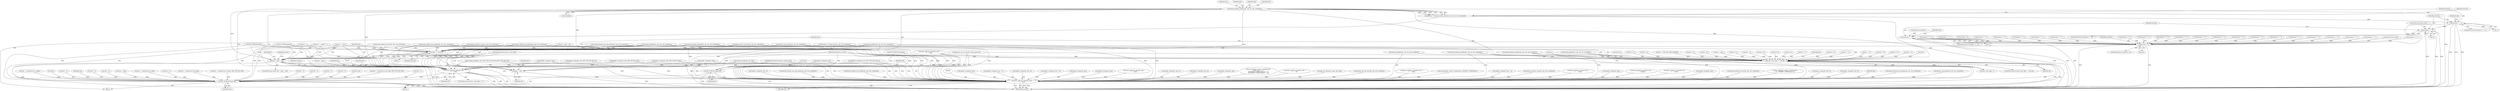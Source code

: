digraph "0_tcpdump_d10a0f980fe8f9407ab1ffbd612641433ebe175e@pointer" {
"1001222" [label="(Call,decode_labeled_prefix4(ndo, tptr, len, buf, sizeof(buf)))"];
"1001167" [label="(Call,tptr < pptr + len)"];
"1001615" [label="(Call,print_unknown_data(ndo, tptr, \"\n\t    \", tlen))"];
"1001597" [label="(Call,ND_TCHECK2(*tptr,tlen))"];
"1002909" [label="(Call,print_unknown_data(ndo, pptr, \"\n\t    \", len))"];
"1001169" [label="(Call,pptr + len)"];
"1001220" [label="(Call,advance = decode_labeled_prefix4(ndo, tptr, len, buf, sizeof(buf)))"];
"1001230" [label="(Call,advance == -1)"];
"1001240" [label="(Call,advance == -2)"];
"1001247" [label="(Call,advance == -3)"];
"1001630" [label="(Call,advance < 0)"];
"1001634" [label="(Call,tptr += advance)"];
"1002897" [label="(Call,ndo->ndo_vflag > 1 && len)"];
"1002905" [label="(Call,ND_TCHECK2(*pptr,len))"];
"1000129" [label="(MethodParameterIn,u_int len)"];
"1000376" [label="(Call,len != 8)"];
"1001153" [label="(Call,tptr += tptr[0] + 1)"];
"1000770" [label="(Call,tlen -= sizeof(struct in_addr))"];
"1001114" [label="(Call,ND_TCHECK(tptr[0]))"];
"1001229" [label="(ControlStructure,if (advance == -1))"];
"1001617" [label="(Identifier,tptr)"];
"1000362" [label="(Call,len != 0)"];
"1001251" [label="(ControlStructure,break;)"];
"1001415" [label="(Call,advance == -3)"];
"1000955" [label="(Call,ipaddr_string(ndo, tptr))"];
"1001240" [label="(Call,advance == -2)"];
"1000598" [label="(Call,ipaddr_string(ndo, tptr))"];
"1001583" [label="(Call,advance == -2)"];
"1001170" [label="(Identifier,pptr)"];
"1000128" [label="(MethodParameterIn,const u_char *pptr)"];
"1001141" [label="(Call,ND_TCHECK(tptr[0]))"];
"1000338" [label="(Call,len != 4)"];
"1001068" [label="(Call,tlen = 0)"];
"1000463" [label="(Call,ipaddr_string(ndo, tptr + 4))"];
"1000864" [label="(Call,tlen -= sizeof(struct in6_addr))"];
"1002905" [label="(Call,ND_TCHECK2(*pptr,len))"];
"1000190" [label="(Call,!len)"];
"1001225" [label="(Identifier,len)"];
"1001018" [label="(Call,isonsap_string(ndo, tptr+BGP_VPN_RD_LEN,tlen-BGP_VPN_RD_LEN))"];
"1000820" [label="(Call,tlen -= (sizeof(struct in_addr)+BGP_VPN_RD_LEN))"];
"1002516" [label="(Call,ipaddr_string(ndo, tptr))"];
"1002908" [label="(Identifier,len)"];
"1001597" [label="(Call,ND_TCHECK2(*tptr,tlen))"];
"1001609" [label="(ControlStructure,if (ndo->ndo_vflag <= 1))"];
"1001930" [label="(Call,decode_labeled_vpn_l2(ndo, tptr, buf, sizeof(buf)))"];
"1001279" [label="(Call,advance == -2)"];
"1002890" [label="(Call,print_unknown_data(ndo, pptr, \"\n\t    \", len))"];
"1002219" [label="(Call,ipaddr_string(ndo, tptr+2))"];
"1001226" [label="(Identifier,buf)"];
"1001398" [label="(Call,advance == -1)"];
"1002136" [label="(Call,len % 8)"];
"1002898" [label="(Call,ndo->ndo_vflag > 1)"];
"1000142" [label="(Call,tptr = pptr)"];
"1002910" [label="(Identifier,ndo)"];
"1002904" [label="(Block,)"];
"1001615" [label="(Call,print_unknown_data(ndo, tptr, \"\n\t    \", tlen))"];
"1001430" [label="(Call,decode_labeled_prefix6(ndo, tptr, len, buf, sizeof(buf)))"];
"1002897" [label="(Call,ndo->ndo_vflag > 1 && len)"];
"1001519" [label="(Call,advance == -2)"];
"1001502" [label="(Call,decode_labeled_vpn_l2(ndo, tptr, buf, sizeof(buf)))"];
"1001241" [label="(Identifier,advance)"];
"1002203" [label="(Call,ipaddr_string(ndo, tptr+4))"];
"1002911" [label="(Identifier,pptr)"];
"1001236" [label="(Identifier,ndo)"];
"1001534" [label="(Call,decode_clnp_prefix(ndo, tptr, buf, sizeof(buf)))"];
"1001632" [label="(Literal,0)"];
"1001786" [label="(Call,decode_labeled_vpn_prefix4(ndo, tptr, buf, sizeof(buf)))"];
"1001207" [label="(Call,advance == -3)"];
"1001746" [label="(Call,decode_labeled_prefix4(ndo, tptr, len, buf, sizeof(buf)))"];
"1000845" [label="(Call,tlen = 0)"];
"1001634" [label="(Call,tptr += advance)"];
"1000939" [label="(Call,tlen = 0)"];
"1001311" [label="(Call,advance == -2)"];
"1001231" [label="(Identifier,advance)"];
"1001629" [label="(ControlStructure,if (advance < 0))"];
"1000373" [label="(Call,len != 6)"];
"1001230" [label="(Call,advance == -1)"];
"1002913" [label="(Identifier,len)"];
"1001227" [label="(Call,sizeof(buf))"];
"1001343" [label="(Call,advance == -2)"];
"1000200" [label="(Call,bgp_attr_get_as_size(ndo, atype, pptr, len))"];
"1001255" [label="(Identifier,ndo)"];
"1000126" [label="(MethodParameterIn,netdissect_options *ndo)"];
"1002896" [label="(ControlStructure,if (ndo->ndo_vflag > 1 && len))"];
"1001637" [label="(JumpTarget,done:)"];
"1001962" [label="(Call,decode_clnp_prefix(ndo, tptr, buf, sizeof(buf)))"];
"1000861" [label="(Call,ip6addr_string(ndo, tptr))"];
"1001294" [label="(Call,decode_rt_routing_info(ndo, tptr, buf, sizeof(buf)))"];
"1002237" [label="(Call,as_printf(ndo, astostr, sizeof(astostr),\n\t\t\t    EXTRACT_32BITS(tptr+2)))"];
"1002834" [label="(Call,len > 0)"];
"1001680" [label="(Call,len == BGP_MP_NLRI_MINSIZE)"];
"1002298" [label="(Call,ipaddr_string(ndo, tptr+2))"];
"1001994" [label="(Call,decode_labeled_vpn_clnp_prefix(ndo, tptr, buf, sizeof(buf)))"];
"1000312" [label="(Call,len != 4)"];
"1001247" [label="(Call,advance == -3)"];
"1000999" [label="(Call,tlen = 0)"];
"1002919" [label="(MethodReturn,RET)"];
"1000718" [label="(Call,tlen > 0)"];
"1001301" [label="(Call,advance == -1)"];
"1002903" [label="(Identifier,len)"];
"1001223" [label="(Identifier,ndo)"];
"1001455" [label="(Call,advance == -3)"];
"1001509" [label="(Call,advance == -1)"];
"1001390" [label="(Call,decode_prefix6(ndo, tptr, len, buf, sizeof(buf)))"];
"1000145" [label="(Call,tlen=len)"];
"1001038" [label="(Call,ipaddr_string(ndo, tptr+BGP_VPN_RD_LEN+4))"];
"1000815" [label="(Call,ipaddr_string(ndo, tptr+BGP_VPN_RD_LEN))"];
"1001898" [label="(Call,decode_labeled_vpn_prefix6(ndo, tptr, buf, sizeof(buf)))"];
"1001333" [label="(Call,advance == -1)"];
"1001633" [label="(ControlStructure,break;)"];
"1001190" [label="(Call,advance == -1)"];
"1002673" [label="(Call,len -=4)"];
"1002915" [label="(Literal,1)"];
"1000767" [label="(Call,ipaddr_string(ndo, tptr))"];
"1001262" [label="(Call,decode_labeled_vpn_prefix4(ndo, tptr, buf, sizeof(buf)))"];
"1000914" [label="(Call,tlen -= (sizeof(struct in6_addr)+BGP_VPN_RD_LEN))"];
"1001566" [label="(Call,decode_labeled_vpn_clnp_prefix(ndo, tptr, buf, sizeof(buf)))"];
"1000793" [label="(Call,tlen = 0)"];
"1002810" [label="(Call,len -= alen)"];
"1001621" [label="(Identifier,advance)"];
"1002912" [label="(Literal,\"\n\t    \")"];
"1001172" [label="(Block,)"];
"1002499" [label="(Call,ipaddr_string(ndo, tptr))"];
"1000408" [label="(Call,ipaddr_string(ndo, tptr + 2))"];
"1001171" [label="(Identifier,len)"];
"1001168" [label="(Identifier,tptr)"];
"1001220" [label="(Call,advance = decode_labeled_prefix4(ndo, tptr, len, buf, sizeof(buf)))"];
"1002482" [label="(Call,ipaddr_string(ndo, tptr+4))"];
"1000428" [label="(Call,ipaddr_string(ndo, tptr + 4))"];
"1000180" [label="(Call,len % 2)"];
"1001551" [label="(Call,advance == -2)"];
"1001244" [label="(ControlStructure,goto trunc;)"];
"1001169" [label="(Call,pptr + len)"];
"1001111" [label="(Call,tptr += tlen)"];
"1002874" [label="(Call,ND_TCHECK2(*pptr,len))"];
"1001269" [label="(Call,advance == -1)"];
"1001620" [label="(Call,advance = 0)"];
"1000331" [label="(Call,ipaddr_string(ndo, tptr))"];
"1001573" [label="(Call,advance == -1)"];
"1000548" [label="(Call,len != 4)"];
"1002536" [label="(Call,ipaddr_string(ndo, tptr))"];
"1001176" [label="(Identifier,af)"];
"1001246" [label="(ControlStructure,if (advance == -3))"];
"1001616" [label="(Identifier,ndo)"];
"1001166" [label="(ControlStructure,while (tptr < pptr + len))"];
"1002820" [label="(Call,len % 12)"];
"1001358" [label="(Call,decode_mdt_vpn_nlri(ndo, tptr, buf, sizeof(buf)))"];
"1000682" [label="(Call,print_unknown_data(ndo, tptr, \"\n\t    \", tlen))"];
"1001438" [label="(Call,advance == -1)"];
"1001600" [label="(Identifier,tlen)"];
"1001232" [label="(Call,-1)"];
"1000958" [label="(Call,tlen -= (sizeof(struct in_addr)))"];
"1001058" [label="(Call,ip6addr_string(ndo, tptr+BGP_VPN_RD_LEN+3))"];
"1002284" [label="(Call,ipaddr_string(ndo, tptr+2))"];
"1000471" [label="(Call,len % 4)"];
"1002906" [label="(Call,*pptr)"];
"1001598" [label="(Call,*tptr)"];
"1001123" [label="(Call,tptr++)"];
"1001224" [label="(Identifier,tptr)"];
"1002461" [label="(Call,ipaddr_string(ndo, tptr+4))"];
"1000573" [label="(Call,len % 4)"];
"1000567" [label="(Call,ipaddr_string(ndo, tptr))"];
"1000258" [label="(Call,as_printf(ndo, astostr, sizeof(astostr),\n\t\t\t\tas_size == 2 ?\n\t\t\t\tEXTRACT_16BITS(&tptr[2 + i]) :\n\t\t\t\tEXTRACT_32BITS(&tptr[2 + i])))"];
"1001630" [label="(Call,advance < 0)"];
"1001487" [label="(Call,advance == -2)"];
"1001636" [label="(Identifier,advance)"];
"1002378" [label="(Call,print_unknown_data(ndo, tptr, \"\n\t      \", 8))"];
"1001179" [label="(Block,)"];
"1002800" [label="(Call,bgp_attr_print(ndo, atype, tptr, alen))"];
"1000153" [label="(Call,len != 1)"];
"1000887" [label="(Call,tlen = 0)"];
"1002026" [label="(Call,decode_mdt_vpn_nlri(ndo, tptr, buf, sizeof(buf)))"];
"1001603" [label="(Identifier,ndo)"];
"1000909" [label="(Call,ip6addr_string(ndo, tptr+BGP_VPN_RD_LEN))"];
"1002109" [label="(Call,print_unknown_data(ndo, tptr-3, \"\n\t    \", tlen))"];
"1001242" [label="(Call,-2)"];
"1002907" [label="(Identifier,pptr)"];
"1002663" [label="(Call,as_printf(ndo, astostr, sizeof(astostr), EXTRACT_32BITS(tptr)))"];
"1001222" [label="(Call,decode_labeled_prefix4(ndo, tptr, len, buf, sizeof(buf)))"];
"1000977" [label="(Call,isonsap_string(ndo, tptr, tlen))"];
"1001706" [label="(Call,decode_prefix4(ndo, tptr, len, buf, sizeof(buf)))"];
"1001619" [label="(Identifier,tlen)"];
"1001477" [label="(Call,advance == -1)"];
"1001541" [label="(Call,advance == -1)"];
"1001631" [label="(Identifier,advance)"];
"1001375" [label="(Call,advance == -2)"];
"1001623" [label="(Call,tptr = pptr + len)"];
"1000436" [label="(Call,len != 8)"];
"1001326" [label="(Call,decode_multicast_vpn(ndo, tptr, buf, sizeof(buf)))"];
"1000391" [label="(Call,len == 6)"];
"1002817" [label="(Call,len == 0)"];
"1000751" [label="(Call,tlen = 0)"];
"1002058" [label="(Call,decode_multicast_vpn(ndo, tptr, buf, sizeof(buf)))"];
"1002552" [label="(Call,print_unknown_data(ndo, tptr, \"\n\t      \", tlen))"];
"1001818" [label="(Call,decode_prefix6(ndo, tptr, len, buf, sizeof(buf)))"];
"1001182" [label="(Call,decode_prefix4(ndo, tptr, len, buf, sizeof(buf)))"];
"1002635" [label="(Call,print_unknown_data(ndo, tptr,\"\n\t      \", length))"];
"1000984" [label="(Call,tlen = 0)"];
"1001092" [label="(Call,print_unknown_data(ndo, tptr, \"\n\t    \", tlen))"];
"1001167" [label="(Call,tptr < pptr + len)"];
"1001249" [label="(Call,-3)"];
"1001635" [label="(Identifier,tptr)"];
"1001365" [label="(Call,advance == -1)"];
"1001221" [label="(Identifier,advance)"];
"1000701" [label="(Call,tlen = nhlen)"];
"1001239" [label="(ControlStructure,if (advance == -2))"];
"1001858" [label="(Call,decode_labeled_prefix6(ndo, tptr, len, buf, sizeof(buf)))"];
"1001618" [label="(Literal,\"\n\t    \")"];
"1001248" [label="(Identifier,advance)"];
"1002909" [label="(Call,print_unknown_data(ndo, pptr, \"\n\t    \", len))"];
"1001470" [label="(Call,decode_labeled_vpn_prefix6(ndo, tptr, buf, sizeof(buf)))"];
"1001222" -> "1001220"  [label="AST: "];
"1001222" -> "1001227"  [label="CFG: "];
"1001223" -> "1001222"  [label="AST: "];
"1001224" -> "1001222"  [label="AST: "];
"1001225" -> "1001222"  [label="AST: "];
"1001226" -> "1001222"  [label="AST: "];
"1001227" -> "1001222"  [label="AST: "];
"1001220" -> "1001222"  [label="CFG: "];
"1001222" -> "1002919"  [label="DDG: "];
"1001222" -> "1002919"  [label="DDG: "];
"1001222" -> "1002919"  [label="DDG: "];
"1001222" -> "1002919"  [label="DDG: "];
"1001222" -> "1001167"  [label="DDG: "];
"1001222" -> "1001169"  [label="DDG: "];
"1001222" -> "1001220"  [label="DDG: "];
"1001222" -> "1001220"  [label="DDG: "];
"1001222" -> "1001220"  [label="DDG: "];
"1001222" -> "1001220"  [label="DDG: "];
"1001222" -> "1001615"  [label="DDG: "];
"1001222" -> "1001634"  [label="DDG: "];
"1001222" -> "1002897"  [label="DDG: "];
"1001222" -> "1002909"  [label="DDG: "];
"1001167" -> "1001166"  [label="AST: "];
"1001167" -> "1001169"  [label="CFG: "];
"1001168" -> "1001167"  [label="AST: "];
"1001169" -> "1001167"  [label="AST: "];
"1001176" -> "1001167"  [label="CFG: "];
"1001637" -> "1001167"  [label="CFG: "];
"1001167" -> "1002919"  [label="DDG: "];
"1001167" -> "1002919"  [label="DDG: "];
"1001167" -> "1002919"  [label="DDG: "];
"1001123" -> "1001167"  [label="DDG: "];
"1001153" -> "1001167"  [label="DDG: "];
"1001634" -> "1001167"  [label="DDG: "];
"1001141" -> "1001167"  [label="DDG: "];
"1001114" -> "1001167"  [label="DDG: "];
"1001111" -> "1001167"  [label="DDG: "];
"1000128" -> "1001167"  [label="DDG: "];
"1001430" -> "1001167"  [label="DDG: "];
"1001390" -> "1001167"  [label="DDG: "];
"1001182" -> "1001167"  [label="DDG: "];
"1000129" -> "1001167"  [label="DDG: "];
"1001167" -> "1001615"  [label="DDG: "];
"1001615" -> "1001609"  [label="AST: "];
"1001615" -> "1001619"  [label="CFG: "];
"1001616" -> "1001615"  [label="AST: "];
"1001617" -> "1001615"  [label="AST: "];
"1001618" -> "1001615"  [label="AST: "];
"1001619" -> "1001615"  [label="AST: "];
"1001621" -> "1001615"  [label="CFG: "];
"1001615" -> "1002919"  [label="DDG: "];
"1001615" -> "1002919"  [label="DDG: "];
"1001615" -> "1002919"  [label="DDG: "];
"1001615" -> "1001597"  [label="DDG: "];
"1001294" -> "1001615"  [label="DDG: "];
"1000815" -> "1001615"  [label="DDG: "];
"1001534" -> "1001615"  [label="DDG: "];
"1001358" -> "1001615"  [label="DDG: "];
"1001262" -> "1001615"  [label="DDG: "];
"1001018" -> "1001615"  [label="DDG: "];
"1001470" -> "1001615"  [label="DDG: "];
"1001058" -> "1001615"  [label="DDG: "];
"1001390" -> "1001615"  [label="DDG: "];
"1000861" -> "1001615"  [label="DDG: "];
"1001566" -> "1001615"  [label="DDG: "];
"1001182" -> "1001615"  [label="DDG: "];
"1000909" -> "1001615"  [label="DDG: "];
"1001326" -> "1001615"  [label="DDG: "];
"1000977" -> "1001615"  [label="DDG: "];
"1000955" -> "1001615"  [label="DDG: "];
"1000767" -> "1001615"  [label="DDG: "];
"1001038" -> "1001615"  [label="DDG: "];
"1001430" -> "1001615"  [label="DDG: "];
"1001502" -> "1001615"  [label="DDG: "];
"1000126" -> "1001615"  [label="DDG: "];
"1000142" -> "1001615"  [label="DDG: "];
"1001123" -> "1001615"  [label="DDG: "];
"1001153" -> "1001615"  [label="DDG: "];
"1001141" -> "1001615"  [label="DDG: "];
"1001114" -> "1001615"  [label="DDG: "];
"1001111" -> "1001615"  [label="DDG: "];
"1001597" -> "1001615"  [label="DDG: "];
"1001615" -> "1002909"  [label="DDG: "];
"1001597" -> "1001179"  [label="AST: "];
"1001597" -> "1001600"  [label="CFG: "];
"1001598" -> "1001597"  [label="AST: "];
"1001600" -> "1001597"  [label="AST: "];
"1001603" -> "1001597"  [label="CFG: "];
"1001597" -> "1002919"  [label="DDG: "];
"1001597" -> "1002919"  [label="DDG: "];
"1001597" -> "1002919"  [label="DDG: "];
"1001123" -> "1001597"  [label="DDG: "];
"1001153" -> "1001597"  [label="DDG: "];
"1001141" -> "1001597"  [label="DDG: "];
"1001114" -> "1001597"  [label="DDG: "];
"1001111" -> "1001597"  [label="DDG: "];
"1000145" -> "1001597"  [label="DDG: "];
"1000864" -> "1001597"  [label="DDG: "];
"1000939" -> "1001597"  [label="DDG: "];
"1000845" -> "1001597"  [label="DDG: "];
"1000793" -> "1001597"  [label="DDG: "];
"1000701" -> "1001597"  [label="DDG: "];
"1000751" -> "1001597"  [label="DDG: "];
"1000887" -> "1001597"  [label="DDG: "];
"1000984" -> "1001597"  [label="DDG: "];
"1000820" -> "1001597"  [label="DDG: "];
"1001068" -> "1001597"  [label="DDG: "];
"1000718" -> "1001597"  [label="DDG: "];
"1000914" -> "1001597"  [label="DDG: "];
"1000958" -> "1001597"  [label="DDG: "];
"1000770" -> "1001597"  [label="DDG: "];
"1000999" -> "1001597"  [label="DDG: "];
"1002909" -> "1002904"  [label="AST: "];
"1002909" -> "1002913"  [label="CFG: "];
"1002910" -> "1002909"  [label="AST: "];
"1002911" -> "1002909"  [label="AST: "];
"1002912" -> "1002909"  [label="AST: "];
"1002913" -> "1002909"  [label="AST: "];
"1002915" -> "1002909"  [label="CFG: "];
"1002909" -> "1002919"  [label="DDG: "];
"1002909" -> "1002919"  [label="DDG: "];
"1002909" -> "1002919"  [label="DDG: "];
"1002909" -> "1002919"  [label="DDG: "];
"1000682" -> "1002909"  [label="DDG: "];
"1002058" -> "1002909"  [label="DDG: "];
"1001018" -> "1002909"  [label="DDG: "];
"1001706" -> "1002909"  [label="DDG: "];
"1002026" -> "1002909"  [label="DDG: "];
"1001470" -> "1002909"  [label="DDG: "];
"1002552" -> "1002909"  [label="DDG: "];
"1001390" -> "1002909"  [label="DDG: "];
"1000861" -> "1002909"  [label="DDG: "];
"1002890" -> "1002909"  [label="DDG: "];
"1002890" -> "1002909"  [label="DDG: "];
"1000258" -> "1002909"  [label="DDG: "];
"1001294" -> "1002909"  [label="DDG: "];
"1002461" -> "1002909"  [label="DDG: "];
"1001566" -> "1002909"  [label="DDG: "];
"1000815" -> "1002909"  [label="DDG: "];
"1001858" -> "1002909"  [label="DDG: "];
"1001818" -> "1002909"  [label="DDG: "];
"1000200" -> "1002909"  [label="DDG: "];
"1000200" -> "1002909"  [label="DDG: "];
"1000598" -> "1002909"  [label="DDG: "];
"1001746" -> "1002909"  [label="DDG: "];
"1002284" -> "1002909"  [label="DDG: "];
"1001534" -> "1002909"  [label="DDG: "];
"1002482" -> "1002909"  [label="DDG: "];
"1000567" -> "1002909"  [label="DDG: "];
"1001962" -> "1002909"  [label="DDG: "];
"1002219" -> "1002909"  [label="DDG: "];
"1000408" -> "1002909"  [label="DDG: "];
"1002663" -> "1002909"  [label="DDG: "];
"1002635" -> "1002909"  [label="DDG: "];
"1001358" -> "1002909"  [label="DDG: "];
"1001786" -> "1002909"  [label="DDG: "];
"1002203" -> "1002909"  [label="DDG: "];
"1001262" -> "1002909"  [label="DDG: "];
"1000331" -> "1002909"  [label="DDG: "];
"1002536" -> "1002909"  [label="DDG: "];
"1001898" -> "1002909"  [label="DDG: "];
"1002499" -> "1002909"  [label="DDG: "];
"1002298" -> "1002909"  [label="DDG: "];
"1001182" -> "1002909"  [label="DDG: "];
"1002378" -> "1002909"  [label="DDG: "];
"1000909" -> "1002909"  [label="DDG: "];
"1000463" -> "1002909"  [label="DDG: "];
"1002109" -> "1002909"  [label="DDG: "];
"1002516" -> "1002909"  [label="DDG: "];
"1002237" -> "1002909"  [label="DDG: "];
"1001092" -> "1002909"  [label="DDG: "];
"1002800" -> "1002909"  [label="DDG: "];
"1001930" -> "1002909"  [label="DDG: "];
"1001058" -> "1002909"  [label="DDG: "];
"1001326" -> "1002909"  [label="DDG: "];
"1000977" -> "1002909"  [label="DDG: "];
"1000955" -> "1002909"  [label="DDG: "];
"1000428" -> "1002909"  [label="DDG: "];
"1001994" -> "1002909"  [label="DDG: "];
"1000767" -> "1002909"  [label="DDG: "];
"1001038" -> "1002909"  [label="DDG: "];
"1001430" -> "1002909"  [label="DDG: "];
"1001502" -> "1002909"  [label="DDG: "];
"1000126" -> "1002909"  [label="DDG: "];
"1000128" -> "1002909"  [label="DDG: "];
"1002905" -> "1002909"  [label="DDG: "];
"1000129" -> "1002909"  [label="DDG: "];
"1001169" -> "1001171"  [label="CFG: "];
"1001170" -> "1001169"  [label="AST: "];
"1001171" -> "1001169"  [label="AST: "];
"1001169" -> "1002919"  [label="DDG: "];
"1000128" -> "1001169"  [label="DDG: "];
"1001430" -> "1001169"  [label="DDG: "];
"1001390" -> "1001169"  [label="DDG: "];
"1001182" -> "1001169"  [label="DDG: "];
"1000129" -> "1001169"  [label="DDG: "];
"1001220" -> "1001179"  [label="AST: "];
"1001221" -> "1001220"  [label="AST: "];
"1001231" -> "1001220"  [label="CFG: "];
"1001220" -> "1002919"  [label="DDG: "];
"1001220" -> "1001230"  [label="DDG: "];
"1001230" -> "1001229"  [label="AST: "];
"1001230" -> "1001232"  [label="CFG: "];
"1001231" -> "1001230"  [label="AST: "];
"1001232" -> "1001230"  [label="AST: "];
"1001236" -> "1001230"  [label="CFG: "];
"1001241" -> "1001230"  [label="CFG: "];
"1001230" -> "1002919"  [label="DDG: "];
"1001230" -> "1002919"  [label="DDG: "];
"1001230" -> "1002919"  [label="DDG: "];
"1001232" -> "1001230"  [label="DDG: "];
"1001230" -> "1001240"  [label="DDG: "];
"1001230" -> "1001630"  [label="DDG: "];
"1001240" -> "1001239"  [label="AST: "];
"1001240" -> "1001242"  [label="CFG: "];
"1001241" -> "1001240"  [label="AST: "];
"1001242" -> "1001240"  [label="AST: "];
"1001244" -> "1001240"  [label="CFG: "];
"1001248" -> "1001240"  [label="CFG: "];
"1001240" -> "1002919"  [label="DDG: "];
"1001240" -> "1002919"  [label="DDG: "];
"1001240" -> "1002919"  [label="DDG: "];
"1001242" -> "1001240"  [label="DDG: "];
"1001240" -> "1001247"  [label="DDG: "];
"1001247" -> "1001246"  [label="AST: "];
"1001247" -> "1001249"  [label="CFG: "];
"1001248" -> "1001247"  [label="AST: "];
"1001249" -> "1001247"  [label="AST: "];
"1001251" -> "1001247"  [label="CFG: "];
"1001255" -> "1001247"  [label="CFG: "];
"1001247" -> "1002919"  [label="DDG: "];
"1001247" -> "1002919"  [label="DDG: "];
"1001247" -> "1002919"  [label="DDG: "];
"1001249" -> "1001247"  [label="DDG: "];
"1001247" -> "1001630"  [label="DDG: "];
"1001630" -> "1001629"  [label="AST: "];
"1001630" -> "1001632"  [label="CFG: "];
"1001631" -> "1001630"  [label="AST: "];
"1001632" -> "1001630"  [label="AST: "];
"1001633" -> "1001630"  [label="CFG: "];
"1001635" -> "1001630"  [label="CFG: "];
"1001630" -> "1002919"  [label="DDG: "];
"1001630" -> "1002919"  [label="DDG: "];
"1001438" -> "1001630"  [label="DDG: "];
"1001279" -> "1001630"  [label="DDG: "];
"1001365" -> "1001630"  [label="DDG: "];
"1001311" -> "1001630"  [label="DDG: "];
"1001487" -> "1001630"  [label="DDG: "];
"1001269" -> "1001630"  [label="DDG: "];
"1001541" -> "1001630"  [label="DDG: "];
"1001301" -> "1001630"  [label="DDG: "];
"1001455" -> "1001630"  [label="DDG: "];
"1001583" -> "1001630"  [label="DDG: "];
"1001343" -> "1001630"  [label="DDG: "];
"1001477" -> "1001630"  [label="DDG: "];
"1001551" -> "1001630"  [label="DDG: "];
"1001519" -> "1001630"  [label="DDG: "];
"1001620" -> "1001630"  [label="DDG: "];
"1001573" -> "1001630"  [label="DDG: "];
"1001509" -> "1001630"  [label="DDG: "];
"1001207" -> "1001630"  [label="DDG: "];
"1001190" -> "1001630"  [label="DDG: "];
"1001415" -> "1001630"  [label="DDG: "];
"1001333" -> "1001630"  [label="DDG: "];
"1001375" -> "1001630"  [label="DDG: "];
"1001398" -> "1001630"  [label="DDG: "];
"1001630" -> "1001634"  [label="DDG: "];
"1001634" -> "1001172"  [label="AST: "];
"1001634" -> "1001636"  [label="CFG: "];
"1001635" -> "1001634"  [label="AST: "];
"1001636" -> "1001634"  [label="AST: "];
"1001168" -> "1001634"  [label="CFG: "];
"1001634" -> "1002919"  [label="DDG: "];
"1001294" -> "1001634"  [label="DDG: "];
"1001502" -> "1001634"  [label="DDG: "];
"1001470" -> "1001634"  [label="DDG: "];
"1001358" -> "1001634"  [label="DDG: "];
"1001390" -> "1001634"  [label="DDG: "];
"1001430" -> "1001634"  [label="DDG: "];
"1001623" -> "1001634"  [label="DDG: "];
"1001534" -> "1001634"  [label="DDG: "];
"1001182" -> "1001634"  [label="DDG: "];
"1001326" -> "1001634"  [label="DDG: "];
"1001566" -> "1001634"  [label="DDG: "];
"1001262" -> "1001634"  [label="DDG: "];
"1001114" -> "1001634"  [label="DDG: "];
"1001111" -> "1001634"  [label="DDG: "];
"1001123" -> "1001634"  [label="DDG: "];
"1001153" -> "1001634"  [label="DDG: "];
"1001141" -> "1001634"  [label="DDG: "];
"1002897" -> "1002896"  [label="AST: "];
"1002897" -> "1002898"  [label="CFG: "];
"1002897" -> "1002903"  [label="CFG: "];
"1002898" -> "1002897"  [label="AST: "];
"1002903" -> "1002897"  [label="AST: "];
"1002907" -> "1002897"  [label="CFG: "];
"1002915" -> "1002897"  [label="CFG: "];
"1002897" -> "1002919"  [label="DDG: "];
"1002897" -> "1002919"  [label="DDG: "];
"1002897" -> "1002919"  [label="DDG: "];
"1002898" -> "1002897"  [label="DDG: "];
"1002898" -> "1002897"  [label="DDG: "];
"1002673" -> "1002897"  [label="DDG: "];
"1000338" -> "1002897"  [label="DDG: "];
"1000436" -> "1002897"  [label="DDG: "];
"1000471" -> "1002897"  [label="DDG: "];
"1002874" -> "1002897"  [label="DDG: "];
"1000391" -> "1002897"  [label="DDG: "];
"1000312" -> "1002897"  [label="DDG: "];
"1002890" -> "1002897"  [label="DDG: "];
"1000180" -> "1002897"  [label="DDG: "];
"1000190" -> "1002897"  [label="DDG: "];
"1000573" -> "1002897"  [label="DDG: "];
"1002136" -> "1002897"  [label="DDG: "];
"1001818" -> "1002897"  [label="DDG: "];
"1000362" -> "1002897"  [label="DDG: "];
"1001430" -> "1002897"  [label="DDG: "];
"1000376" -> "1002897"  [label="DDG: "];
"1001706" -> "1002897"  [label="DDG: "];
"1001390" -> "1002897"  [label="DDG: "];
"1001182" -> "1002897"  [label="DDG: "];
"1002817" -> "1002897"  [label="DDG: "];
"1001746" -> "1002897"  [label="DDG: "];
"1001858" -> "1002897"  [label="DDG: "];
"1002810" -> "1002897"  [label="DDG: "];
"1000153" -> "1002897"  [label="DDG: "];
"1000373" -> "1002897"  [label="DDG: "];
"1000548" -> "1002897"  [label="DDG: "];
"1002834" -> "1002897"  [label="DDG: "];
"1002820" -> "1002897"  [label="DDG: "];
"1000129" -> "1002897"  [label="DDG: "];
"1001680" -> "1002897"  [label="DDG: "];
"1000200" -> "1002897"  [label="DDG: "];
"1002897" -> "1002905"  [label="DDG: "];
"1002905" -> "1002904"  [label="AST: "];
"1002905" -> "1002908"  [label="CFG: "];
"1002906" -> "1002905"  [label="AST: "];
"1002908" -> "1002905"  [label="AST: "];
"1002910" -> "1002905"  [label="CFG: "];
"1002905" -> "1002919"  [label="DDG: "];
"1002905" -> "1002919"  [label="DDG: "];
"1002874" -> "1002905"  [label="DDG: "];
"1000129" -> "1002905"  [label="DDG: "];
}
